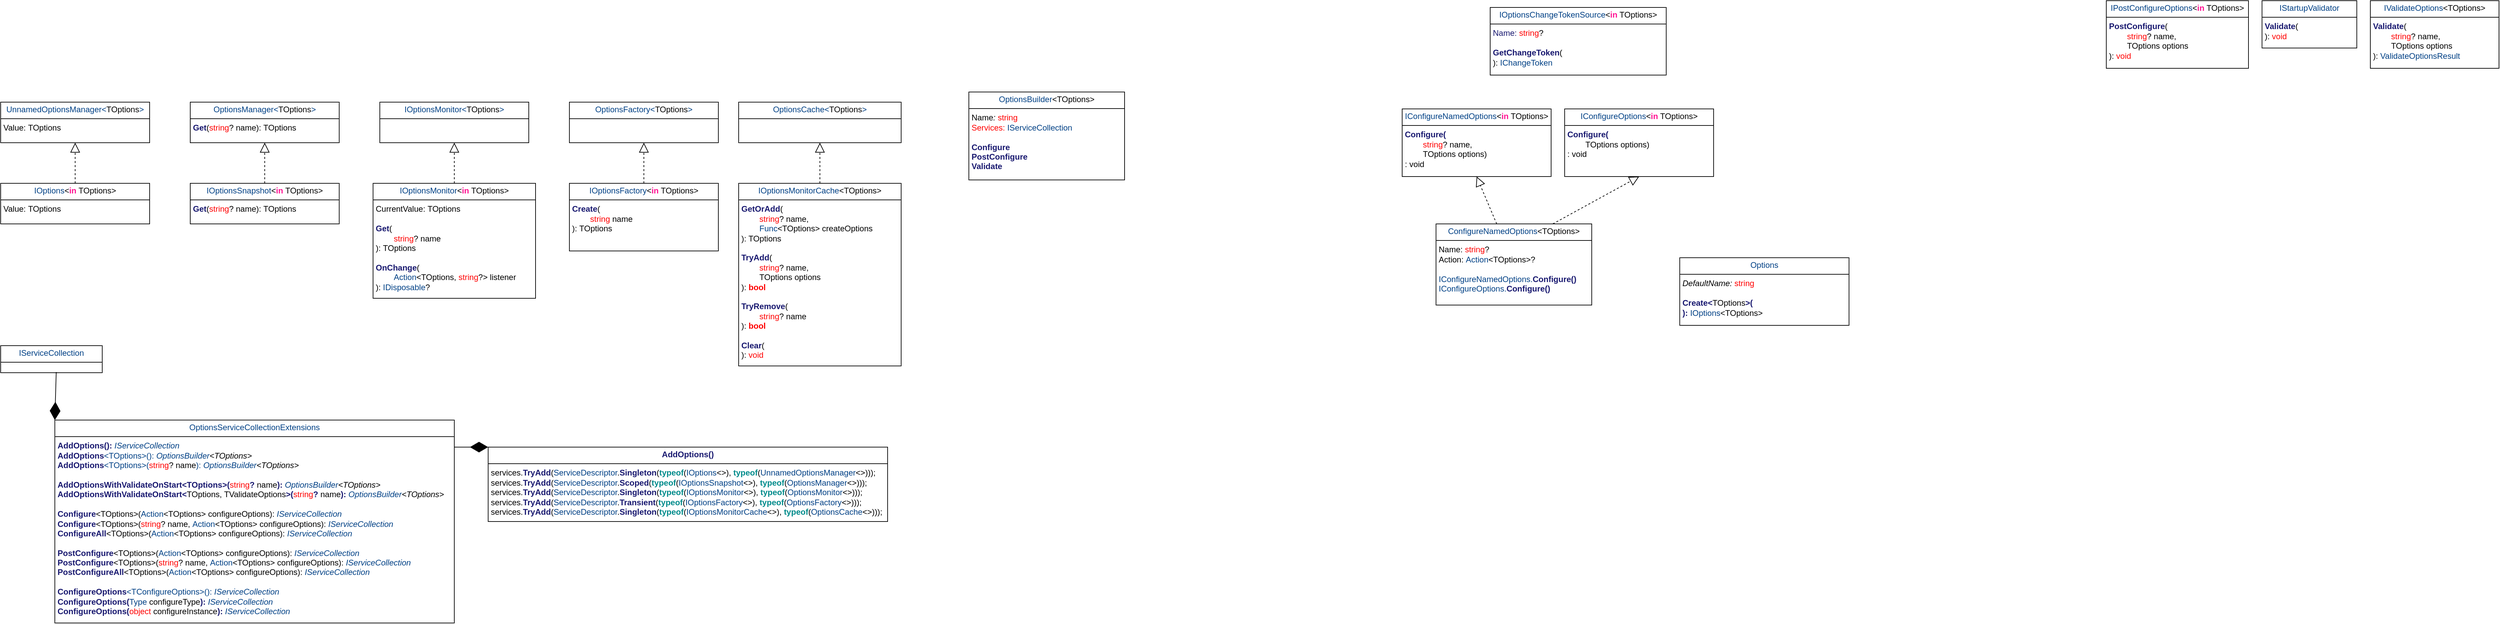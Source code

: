 <mxfile version="26.2.14">
  <diagram name="Page-1" id="c4acf3e9-155e-7222-9cf6-157b1a14988f">
    <mxGraphModel dx="1436" dy="933" grid="1" gridSize="10" guides="1" tooltips="1" connect="1" arrows="1" fold="1" page="1" pageScale="1" pageWidth="850" pageHeight="1100" background="none" math="0" shadow="0">
      <root>
        <mxCell id="0" />
        <mxCell id="1" parent="0" />
        <mxCell id="U1-uT79BPtRjiYRfhZJT-1" value="&lt;p style=&quot;margin:0px;margin-top:4px;text-align:center;&quot;&gt;&lt;span style=&quot;background-color: transparent; text-align: left; color: rgb(0, 64, 133);&quot;&gt;IConfigureNamedOptions&lt;/span&gt;&lt;span style=&quot;background-color: transparent; color: light-dark(rgb(0, 0, 0), rgb(255, 255, 255)); text-align: left;&quot;&gt;&amp;lt;&lt;/span&gt;&lt;span style=&quot;background-color: transparent; text-align: left; color: rgb(255, 20, 147); font-weight: bold;&quot;&gt;in&lt;/span&gt;&lt;span style=&quot;background-color: transparent; color: light-dark(rgb(0, 0, 0), rgb(255, 255, 255)); text-align: left;&quot;&gt; TOptions&amp;gt;&lt;/span&gt;&lt;/p&gt;&lt;hr size=&quot;1&quot; style=&quot;border-style:solid;&quot;&gt;&lt;p style=&quot;margin:0px;margin-left:4px;&quot;&gt;&lt;span style=&quot;color: rgb(25, 25, 112); font-weight: bold; background-color: transparent;&quot;&gt;Configure(&lt;/span&gt;&lt;/p&gt;&lt;p style=&quot;margin:0px;margin-left:4px;&quot;&gt;&lt;span style=&quot;color: rgb(25, 25, 112); font-weight: bold; background-color: transparent;&quot;&gt;&lt;span style=&quot;white-space: pre;&quot;&gt;&#x9;&lt;/span&gt;&lt;/span&gt;&lt;span style=&quot;background-color: transparent; color: rgb(255, 0, 0);&quot;&gt;string&lt;/span&gt;&lt;span style=&quot;background-color: transparent; color: light-dark(rgb(0, 0, 0), rgb(255, 255, 255));&quot;&gt;? name,&amp;nbsp;&lt;/span&gt;&lt;/p&gt;&lt;p style=&quot;margin:0px;margin-left:4px;&quot;&gt;&lt;span style=&quot;background-color: transparent; color: light-dark(rgb(0, 0, 0), rgb(255, 255, 255));&quot;&gt;&lt;span style=&quot;white-space: pre;&quot;&gt;&#x9;&lt;/span&gt;TOptions options)&lt;/span&gt;&lt;/p&gt;&lt;p style=&quot;margin:0px;margin-left:4px;&quot;&gt;&lt;span style=&quot;background-color: transparent; color: light-dark(rgb(0, 0, 0), rgb(255, 255, 255));&quot;&gt;: void&lt;/span&gt;&lt;/p&gt;" style="verticalAlign=top;align=left;overflow=fill;html=1;whiteSpace=wrap;" parent="1" vertex="1">
          <mxGeometry x="2110" y="210" width="220" height="100" as="geometry" />
        </mxCell>
        <mxCell id="h_6TPCCMnjTKN2K01A-q-1" value="&lt;p style=&quot;margin:0px;margin-top:4px;text-align:center;&quot;&gt;&lt;span style=&quot;background-color: transparent; text-align: left; color: rgb(0, 64, 133);&quot;&gt;IConfigureOptions&lt;/span&gt;&lt;span style=&quot;background-color: transparent; color: light-dark(rgb(0, 0, 0), rgb(255, 255, 255)); text-align: left;&quot;&gt;&amp;lt;&lt;/span&gt;&lt;span style=&quot;background-color: transparent; text-align: left; color: rgb(255, 20, 147); font-weight: bold;&quot;&gt;in&lt;/span&gt;&lt;span style=&quot;background-color: transparent; color: light-dark(rgb(0, 0, 0), rgb(255, 255, 255)); text-align: left;&quot;&gt; TOptions&amp;gt;&lt;/span&gt;&lt;/p&gt;&lt;hr size=&quot;1&quot; style=&quot;border-style:solid;&quot;&gt;&lt;p style=&quot;margin:0px;margin-left:4px;&quot;&gt;&lt;span style=&quot;color: rgb(25, 25, 112); font-weight: bold; background-color: transparent;&quot;&gt;Configure(&lt;/span&gt;&lt;/p&gt;&lt;p style=&quot;margin:0px;margin-left:4px;&quot;&gt;&lt;span style=&quot;background-color: transparent; color: light-dark(rgb(0, 0, 0), rgb(255, 255, 255));&quot;&gt;&lt;span style=&quot;white-space: pre;&quot;&gt;&#x9;&lt;/span&gt;TOptions options)&lt;/span&gt;&lt;/p&gt;&lt;p style=&quot;margin:0px;margin-left:4px;&quot;&gt;&lt;span style=&quot;background-color: transparent; color: light-dark(rgb(0, 0, 0), rgb(255, 255, 255));&quot;&gt;: void&lt;/span&gt;&lt;/p&gt;" style="verticalAlign=top;align=left;overflow=fill;html=1;whiteSpace=wrap;" parent="1" vertex="1">
          <mxGeometry x="2350" y="210" width="220" height="100" as="geometry" />
        </mxCell>
        <mxCell id="h_6TPCCMnjTKN2K01A-q-2" value="&lt;p style=&quot;margin:0px;margin-top:4px;text-align:center;&quot;&gt;&lt;span style=&quot;background-color: transparent; text-align: left; color: rgb(0, 64, 133);&quot;&gt;IOptions&lt;/span&gt;&lt;span style=&quot;background-color: transparent; color: light-dark(rgb(0, 0, 0), rgb(255, 255, 255)); text-align: left;&quot;&gt;&amp;lt;&lt;/span&gt;&lt;span style=&quot;background-color: transparent; text-align: left; color: rgb(255, 20, 147); font-weight: bold;&quot;&gt;in&lt;/span&gt;&lt;span style=&quot;background-color: transparent; color: light-dark(rgb(0, 0, 0), rgb(255, 255, 255)); text-align: left;&quot;&gt; TOptions&amp;gt;&lt;/span&gt;&lt;/p&gt;&lt;hr size=&quot;1&quot; style=&quot;border-style:solid;&quot;&gt;&lt;p style=&quot;margin:0px;margin-left:4px;&quot;&gt;Value:&amp;nbsp;TOptions&lt;/p&gt;" style="verticalAlign=top;align=left;overflow=fill;html=1;whiteSpace=wrap;" parent="1" vertex="1">
          <mxGeometry x="40" y="320" width="220" height="60" as="geometry" />
        </mxCell>
        <mxCell id="h_6TPCCMnjTKN2K01A-q-3" value="&lt;p style=&quot;margin:0px;margin-top:4px;text-align:center;&quot;&gt;&lt;span style=&quot;color: rgb(0, 64, 133);&quot;&gt;IOptionsChangeTokenSource&lt;/span&gt;&lt;span style=&quot;background-color: transparent; color: light-dark(rgb(0, 0, 0), rgb(255, 255, 255)); text-align: left;&quot;&gt;&amp;lt;&lt;/span&gt;&lt;span style=&quot;background-color: transparent; text-align: left; color: rgb(255, 20, 147); font-weight: bold;&quot;&gt;in&lt;/span&gt;&lt;span style=&quot;background-color: transparent; color: light-dark(rgb(0, 0, 0), rgb(255, 255, 255)); text-align: left;&quot;&gt; TOptions&amp;gt;&lt;/span&gt;&lt;/p&gt;&lt;hr size=&quot;1&quot; style=&quot;border-style:solid;&quot;&gt;&lt;p style=&quot;margin:0px;margin-left:4px;&quot;&gt;&lt;span style=&quot;color: rgb(25, 25, 112); font-weight: bold; background-color: transparent;&quot;&gt;&lt;span style=&quot;font-weight: normal;&quot;&gt;Name:&amp;nbsp;&lt;/span&gt;&lt;/span&gt;&lt;span style=&quot;background-color: transparent; color: rgb(255, 0, 0);&quot;&gt;string&lt;/span&gt;&lt;span style=&quot;background-color: transparent; color: light-dark(rgb(0, 0, 0), rgb(255, 255, 255));&quot;&gt;?&lt;/span&gt;&lt;/p&gt;&lt;p style=&quot;margin:0px;margin-left:4px;&quot;&gt;&lt;span style=&quot;color: rgb(25, 25, 112); font-weight: bold; background-color: transparent;&quot;&gt;&lt;br&gt;&lt;/span&gt;&lt;/p&gt;&lt;p style=&quot;margin:0px;margin-left:4px;&quot;&gt;&lt;span style=&quot;color: rgb(25, 25, 112); font-weight: bold;&quot;&gt;GetChangeToken&lt;/span&gt;(&lt;/p&gt;&lt;p style=&quot;margin:0px;margin-left:4px;&quot;&gt;):&amp;nbsp;&lt;span style=&quot;color: rgb(0, 64, 133); background-color: transparent;&quot;&gt;IChangeToken&lt;/span&gt;&lt;/p&gt;" style="verticalAlign=top;align=left;overflow=fill;html=1;whiteSpace=wrap;" parent="1" vertex="1">
          <mxGeometry x="2240" y="60" width="260" height="100" as="geometry" />
        </mxCell>
        <mxCell id="h_6TPCCMnjTKN2K01A-q-4" value="&lt;p style=&quot;margin:0px;margin-top:4px;text-align:center;&quot;&gt;&lt;span style=&quot;color: rgb(0, 64, 133); background-color: transparent; text-align: left;&quot;&gt;IOptionsFactory&lt;/span&gt;&lt;span style=&quot;background-color: transparent; color: light-dark(rgb(0, 0, 0), rgb(255, 255, 255)); text-align: left;&quot;&gt;&amp;lt;&lt;/span&gt;&lt;span style=&quot;background-color: transparent; text-align: left; color: rgb(255, 20, 147); font-weight: bold;&quot;&gt;in&lt;/span&gt;&lt;span style=&quot;background-color: transparent; color: light-dark(rgb(0, 0, 0), rgb(255, 255, 255)); text-align: left;&quot;&gt; TOptions&amp;gt;&lt;/span&gt;&lt;/p&gt;&lt;hr size=&quot;1&quot; style=&quot;border-style:solid;&quot;&gt;&lt;p style=&quot;margin:0px;margin-left:4px;&quot;&gt;&lt;span style=&quot;color: rgb(25, 25, 112); font-weight: bold;&quot;&gt;Create&lt;/span&gt;(&lt;/p&gt;&lt;p style=&quot;margin:0px;margin-left:4px;&quot;&gt;&lt;span style=&quot;color: rgb(255, 0, 0);&quot;&gt;&lt;span style=&quot;white-space: pre;&quot;&gt;&#x9;&lt;/span&gt;string&lt;/span&gt; name&lt;/p&gt;&lt;p style=&quot;margin:0px;margin-left:4px;&quot;&gt;):&amp;nbsp;TOptions&lt;/p&gt;" style="verticalAlign=top;align=left;overflow=fill;html=1;whiteSpace=wrap;" parent="1" vertex="1">
          <mxGeometry x="880" y="320" width="220" height="100" as="geometry" />
        </mxCell>
        <mxCell id="h_6TPCCMnjTKN2K01A-q-5" value="&lt;p style=&quot;margin:0px;margin-top:4px;text-align:center;&quot;&gt;&lt;span style=&quot;color: rgb(0, 64, 133);&quot;&gt;IOptionsMonitor&lt;/span&gt;&lt;span style=&quot;background-color: transparent; color: light-dark(rgb(0, 0, 0), rgb(255, 255, 255)); text-align: left;&quot;&gt;&amp;lt;&lt;/span&gt;&lt;span style=&quot;background-color: transparent; text-align: left; color: rgb(255, 20, 147); font-weight: bold;&quot;&gt;in&lt;/span&gt;&lt;span style=&quot;background-color: transparent; color: light-dark(rgb(0, 0, 0), rgb(255, 255, 255)); text-align: left;&quot;&gt; TOptions&amp;gt;&lt;/span&gt;&lt;/p&gt;&lt;hr size=&quot;1&quot; style=&quot;border-style:solid;&quot;&gt;&lt;p style=&quot;margin:0px;margin-left:4px;&quot;&gt;CurrentValue:&amp;nbsp;TOptions&lt;/p&gt;&lt;p style=&quot;margin:0px;margin-left:4px;&quot;&gt;&lt;br&gt;&lt;/p&gt;&lt;p style=&quot;margin:0px;margin-left:4px;&quot;&gt;&lt;span style=&quot;color: rgb(25, 25, 112); font-weight: bold;&quot;&gt;Get&lt;/span&gt;(&lt;/p&gt;&lt;p style=&quot;margin:0px;margin-left:4px;&quot;&gt;&lt;span style=&quot;color: rgb(255, 0, 0);&quot;&gt;&lt;span style=&quot;white-space: pre;&quot;&gt;&#x9;&lt;/span&gt;string&lt;/span&gt;? name&lt;/p&gt;&lt;p style=&quot;margin:0px;margin-left:4px;&quot;&gt;):&amp;nbsp;TOptions&lt;/p&gt;&lt;p style=&quot;margin:0px;margin-left:4px;&quot;&gt;&lt;br&gt;&lt;/p&gt;&lt;p style=&quot;margin:0px;margin-left:4px;&quot;&gt;&lt;span style=&quot;color: rgb(25, 25, 112); font-weight: bold;&quot;&gt;OnChange&lt;/span&gt;(&lt;/p&gt;&lt;p style=&quot;margin:0px;margin-left:4px;&quot;&gt;&lt;span style=&quot;color: rgb(0, 64, 133);&quot;&gt;&lt;span style=&quot;white-space: pre;&quot;&gt;&#x9;&lt;/span&gt;Action&lt;/span&gt;&amp;lt;TOptions, &lt;span style=&quot;color: rgb(255, 0, 0);&quot;&gt;string&lt;/span&gt;?&amp;gt; listener&lt;/p&gt;&lt;p style=&quot;margin:0px;margin-left:4px;&quot;&gt;):&amp;nbsp;&lt;span style=&quot;background-color: transparent; color: rgb(0, 64, 133);&quot;&gt;IDisposable&lt;/span&gt;&lt;span style=&quot;background-color: transparent; color: light-dark(rgb(0, 0, 0), rgb(255, 255, 255));&quot;&gt;?&lt;/span&gt;&lt;/p&gt;" style="verticalAlign=top;align=left;overflow=fill;html=1;whiteSpace=wrap;" parent="1" vertex="1">
          <mxGeometry x="590" y="320" width="240" height="170" as="geometry" />
        </mxCell>
        <mxCell id="h_6TPCCMnjTKN2K01A-q-6" value="&lt;p style=&quot;margin:0px;margin-top:4px;text-align:center;&quot;&gt;&lt;span style=&quot;color: rgb(0, 64, 133);&quot;&gt;IOptionsMonitorCache&lt;/span&gt;&lt;span style=&quot;background-color: transparent; color: light-dark(rgb(0, 0, 0), rgb(255, 255, 255)); text-align: left;&quot;&gt;&amp;lt;&lt;/span&gt;&lt;span style=&quot;background-color: transparent; color: light-dark(rgb(0, 0, 0), rgb(255, 255, 255)); text-align: left;&quot;&gt;TOptions&amp;gt;&lt;/span&gt;&lt;/p&gt;&lt;hr size=&quot;1&quot; style=&quot;border-style:solid;&quot;&gt;&lt;p style=&quot;margin:0px;margin-left:4px;&quot;&gt;&lt;span style=&quot;color: rgb(25, 25, 112); font-weight: bold;&quot;&gt;GetOrAdd&lt;/span&gt;(&lt;/p&gt;&lt;p style=&quot;margin:0px;margin-left:4px;&quot;&gt;&lt;span style=&quot;color: rgb(255, 0, 0);&quot;&gt;&lt;span style=&quot;white-space: pre;&quot;&gt;&#x9;&lt;/span&gt;string&lt;/span&gt;? name,&amp;nbsp;&lt;/p&gt;&lt;p style=&quot;margin:0px;margin-left:4px;&quot;&gt;&lt;span style=&quot;color: rgb(0, 64, 133);&quot;&gt;&lt;span style=&quot;white-space: pre;&quot;&gt;&#x9;&lt;/span&gt;Func&lt;/span&gt;&amp;lt;TOptions&amp;gt; createOptions&lt;/p&gt;&lt;p style=&quot;margin:0px;margin-left:4px;&quot;&gt;): TOptions&lt;/p&gt;&lt;p style=&quot;margin:0px;margin-left:4px;&quot;&gt;&lt;br&gt;&lt;/p&gt;&lt;p style=&quot;margin:0px;margin-left:4px;&quot;&gt;&lt;span style=&quot;color: rgb(25, 25, 112); font-weight: bold;&quot;&gt;TryAdd&lt;/span&gt;(&lt;/p&gt;&lt;p style=&quot;margin:0px;margin-left:4px;&quot;&gt;&lt;span style=&quot;color: rgb(255, 0, 0);&quot;&gt;&lt;span style=&quot;white-space: pre;&quot;&gt;&#x9;&lt;/span&gt;string&lt;/span&gt;? name,&amp;nbsp;&lt;/p&gt;&lt;p style=&quot;margin:0px;margin-left:4px;&quot;&gt;&lt;span style=&quot;white-space: pre;&quot;&gt;&#x9;&lt;/span&gt;TOptions options&lt;/p&gt;&lt;p style=&quot;margin:0px;margin-left:4px;&quot;&gt;):&amp;nbsp;&lt;span style=&quot;color: rgb(255, 0, 0); font-weight: bold; background-color: transparent;&quot;&gt;bool&lt;/span&gt;&lt;/p&gt;&lt;p style=&quot;margin:0px;margin-left:4px;&quot;&gt;&lt;span style=&quot;color: rgb(255, 0, 0); font-weight: bold; background-color: transparent;&quot;&gt;&lt;br&gt;&lt;/span&gt;&lt;/p&gt;&lt;p style=&quot;margin:0px;margin-left:4px;&quot;&gt;&lt;span style=&quot;color: rgb(25, 25, 112); font-weight: bold;&quot;&gt;TryRemove&lt;/span&gt;(&lt;/p&gt;&lt;p style=&quot;margin:0px;margin-left:4px;&quot;&gt;&lt;span style=&quot;color: rgb(255, 0, 0);&quot;&gt;&lt;span style=&quot;white-space: pre;&quot;&gt;&#x9;&lt;/span&gt;string&lt;/span&gt;? name&lt;/p&gt;&lt;p style=&quot;margin:0px;margin-left:4px;&quot;&gt;):&amp;nbsp;&lt;span style=&quot;color: rgb(255, 0, 0); font-weight: 700; background-color: transparent;&quot;&gt;bool&lt;/span&gt;&lt;/p&gt;&lt;p style=&quot;margin:0px;margin-left:4px;&quot;&gt;&lt;span style=&quot;color: rgb(255, 0, 0); font-weight: 700; background-color: transparent;&quot;&gt;&lt;br&gt;&lt;/span&gt;&lt;/p&gt;&lt;p style=&quot;margin:0px;margin-left:4px;&quot;&gt;&lt;span style=&quot;color: rgb(25, 25, 112); font-weight: bold;&quot;&gt;Clear&lt;/span&gt;(&lt;/p&gt;&lt;p style=&quot;margin:0px;margin-left:4px;&quot;&gt;):&amp;nbsp;&lt;span style=&quot;color: rgb(255, 0, 0); font-weight: 700; background-color: transparent;&quot;&gt;&lt;/span&gt;&lt;span style=&quot;color: rgb(255, 0, 0); background-color: transparent;&quot;&gt;void&lt;/span&gt;&lt;/p&gt;" style="verticalAlign=top;align=left;overflow=fill;html=1;whiteSpace=wrap;" parent="1" vertex="1">
          <mxGeometry x="1130" y="320" width="240" height="270" as="geometry" />
        </mxCell>
        <mxCell id="h_6TPCCMnjTKN2K01A-q-7" value="&lt;p style=&quot;margin:0px;margin-top:4px;text-align:center;&quot;&gt;&lt;span style=&quot;color: rgb(0, 64, 133); background-color: transparent; text-align: left;&quot;&gt;IOptionsSnapshot&lt;/span&gt;&lt;span style=&quot;background-color: transparent; color: light-dark(rgb(0, 0, 0), rgb(255, 255, 255)); text-align: left;&quot;&gt;&amp;lt;&lt;/span&gt;&lt;span style=&quot;background-color: transparent; text-align: left; color: rgb(255, 20, 147); font-weight: bold;&quot;&gt;in&lt;/span&gt;&lt;span style=&quot;background-color: transparent; color: light-dark(rgb(0, 0, 0), rgb(255, 255, 255)); text-align: left;&quot;&gt; TOptions&amp;gt;&lt;/span&gt;&lt;/p&gt;&lt;hr size=&quot;1&quot; style=&quot;border-style:solid;&quot;&gt;&lt;p style=&quot;margin:0px;margin-left:4px;&quot;&gt;&lt;span style=&quot;color: rgb(25, 25, 112); font-weight: bold;&quot;&gt;Get&lt;/span&gt;(&lt;span style=&quot;background-color: transparent; color: rgb(255, 0, 0);&quot;&gt;string&lt;/span&gt;&lt;span style=&quot;background-color: transparent; color: light-dark(rgb(0, 0, 0), rgb(255, 255, 255));&quot;&gt;? name&lt;/span&gt;&lt;span style=&quot;background-color: transparent; color: light-dark(rgb(0, 0, 0), rgb(255, 255, 255));&quot;&gt;):&amp;nbsp;TOptions&lt;/span&gt;&lt;/p&gt;" style="verticalAlign=top;align=left;overflow=fill;html=1;whiteSpace=wrap;" parent="1" vertex="1">
          <mxGeometry x="320" y="320" width="220" height="60" as="geometry" />
        </mxCell>
        <mxCell id="h_6TPCCMnjTKN2K01A-q-8" value="&lt;p style=&quot;margin:0px;margin-top:4px;text-align:center;&quot;&gt;&lt;span style=&quot;color: rgb(0, 64, 133); background-color: transparent; text-align: left;&quot;&gt;I&lt;/span&gt;&lt;span style=&quot;color: rgb(0, 64, 133);&quot;&gt;PostConfigureOptions&lt;/span&gt;&lt;span style=&quot;background-color: transparent; color: light-dark(rgb(0, 0, 0), rgb(255, 255, 255)); text-align: left;&quot;&gt;&amp;lt;&lt;/span&gt;&lt;span style=&quot;background-color: transparent; text-align: left; color: rgb(255, 20, 147); font-weight: bold;&quot;&gt;in&lt;/span&gt;&lt;span style=&quot;background-color: transparent; color: light-dark(rgb(0, 0, 0), rgb(255, 255, 255)); text-align: left;&quot;&gt; TOptions&amp;gt;&lt;/span&gt;&lt;/p&gt;&lt;hr size=&quot;1&quot; style=&quot;border-style:solid;&quot;&gt;&lt;p style=&quot;margin:0px;margin-left:4px;&quot;&gt;&lt;span style=&quot;color: rgb(25, 25, 112); font-weight: bold;&quot;&gt;PostConfigure&lt;/span&gt;(&lt;/p&gt;&lt;p style=&quot;margin:0px;margin-left:4px;&quot;&gt;&lt;span style=&quot;color: rgb(255, 0, 0);&quot;&gt;&lt;span style=&quot;white-space: pre;&quot;&gt;&#x9;&lt;/span&gt;string&lt;/span&gt;? name,&amp;nbsp;&lt;/p&gt;&lt;p style=&quot;margin:0px;margin-left:4px;&quot;&gt;&lt;span style=&quot;white-space: pre;&quot;&gt;&#x9;&lt;/span&gt;TOptions options&lt;/p&gt;&lt;p style=&quot;margin:0px;margin-left:4px;&quot;&gt;):&amp;nbsp;&lt;span style=&quot;color: rgb(255, 0, 0); background-color: transparent;&quot;&gt;void&lt;/span&gt;&lt;span style=&quot;background-color: transparent; color: light-dark(rgb(0, 0, 0), rgb(255, 255, 255));&quot;&gt;&amp;nbsp;&lt;/span&gt;&lt;/p&gt;" style="verticalAlign=top;align=left;overflow=fill;html=1;whiteSpace=wrap;" parent="1" vertex="1">
          <mxGeometry x="3150" y="50" width="210" height="100" as="geometry" />
        </mxCell>
        <mxCell id="h_6TPCCMnjTKN2K01A-q-9" value="&lt;p style=&quot;margin:0px;margin-top:4px;text-align:center;&quot;&gt;&lt;span style=&quot;color: rgb(0, 64, 133); background-color: transparent; text-align: left;&quot;&gt;IStartupValidator&lt;/span&gt;&lt;/p&gt;&lt;hr size=&quot;1&quot; style=&quot;border-style:solid;&quot;&gt;&lt;p style=&quot;margin:0px;margin-left:4px;&quot;&gt;&lt;span style=&quot;color: rgb(25, 25, 112); font-weight: bold;&quot;&gt;Validate&lt;/span&gt;(&lt;/p&gt;&lt;p style=&quot;margin:0px;margin-left:4px;&quot;&gt;):&amp;nbsp;&lt;span style=&quot;color: rgb(255, 0, 0); background-color: transparent;&quot;&gt;void&lt;/span&gt;&lt;/p&gt;" style="verticalAlign=top;align=left;overflow=fill;html=1;whiteSpace=wrap;" parent="1" vertex="1">
          <mxGeometry x="3380" y="50" width="140" height="70" as="geometry" />
        </mxCell>
        <mxCell id="h_6TPCCMnjTKN2K01A-q-10" value="&lt;p style=&quot;margin:0px;margin-top:4px;text-align:center;&quot;&gt;&lt;span style=&quot;background-color: transparent; text-align: left; color: rgb(0, 64, 133);&quot;&gt;IValidateOptions&lt;/span&gt;&lt;span style=&quot;background-color: transparent; color: light-dark(rgb(0, 0, 0), rgb(255, 255, 255)); text-align: left;&quot;&gt;&amp;lt;TOptions&amp;gt;&lt;/span&gt;&lt;/p&gt;&lt;hr size=&quot;1&quot; style=&quot;border-style:solid;&quot;&gt;&lt;p style=&quot;margin:0px;margin-left:4px;&quot;&gt;&lt;span style=&quot;color: rgb(25, 25, 112); font-weight: bold;&quot;&gt;Validate&lt;/span&gt;(&lt;/p&gt;&lt;p style=&quot;margin:0px;margin-left:4px;&quot;&gt;&lt;span style=&quot;color: rgb(255, 0, 0);&quot;&gt;&lt;span style=&quot;white-space: pre;&quot;&gt;&#x9;&lt;/span&gt;string&lt;/span&gt;? name,&amp;nbsp;&lt;/p&gt;&lt;p style=&quot;margin:0px;margin-left:4px;&quot;&gt;&lt;span style=&quot;white-space: pre;&quot;&gt;&#x9;&lt;/span&gt;TOptions options&lt;/p&gt;&lt;p style=&quot;margin:0px;margin-left:4px;&quot;&gt;):&amp;nbsp;&lt;span style=&quot;color: rgb(0, 64, 133); background-color: transparent;&quot;&gt;ValidateOptionsResult&lt;/span&gt;&lt;/p&gt;" style="verticalAlign=top;align=left;overflow=fill;html=1;whiteSpace=wrap;" parent="1" vertex="1">
          <mxGeometry x="3540" y="50" width="190" height="100" as="geometry" />
        </mxCell>
        <mxCell id="h_6TPCCMnjTKN2K01A-q-11" value="&lt;p style=&quot;margin:0px;margin-top:4px;text-align:center;&quot;&gt;&lt;span style=&quot;color: rgb(0, 64, 133); background-color: transparent; text-align: left;&quot;&gt;Options&lt;/span&gt;&lt;/p&gt;&lt;hr size=&quot;1&quot; style=&quot;border-style:solid;&quot;&gt;&lt;p style=&quot;margin:0px;margin-left:4px;&quot;&gt;&lt;span style=&quot;font-style: italic;&quot;&gt;DefaultName:&amp;nbsp;&lt;/span&gt;&lt;span style=&quot;color: rgb(255, 0, 0); background-color: transparent;&quot;&gt;string&lt;/span&gt;&lt;/p&gt;&lt;p style=&quot;margin:0px;margin-left:4px;&quot;&gt;&lt;span style=&quot;color: rgb(255, 0, 0); background-color: transparent;&quot;&gt;&lt;br&gt;&lt;/span&gt;&lt;/p&gt;&lt;p style=&quot;margin:0px;margin-left:4px;&quot;&gt;&lt;span style=&quot;color: rgb(25, 25, 112); font-weight: bold;&quot;&gt;Create&amp;lt;&lt;/span&gt;&lt;span style=&quot;background-color: transparent; color: light-dark(rgb(0, 0, 0), rgb(255, 255, 255));&quot;&gt;TOptions&lt;/span&gt;&lt;span style=&quot;color: rgb(25, 25, 112); font-weight: bold; background-color: transparent;&quot;&gt;&amp;gt;(&lt;/span&gt;&lt;/p&gt;&lt;p style=&quot;margin:0px;margin-left:4px;&quot;&gt;&lt;span style=&quot;color: rgb(25, 25, 112); font-weight: bold; background-color: transparent;&quot;&gt;)&lt;/span&gt;&lt;span style=&quot;background-color: transparent; color: rgb(25, 25, 112); font-weight: bold;&quot;&gt;:&amp;nbsp;&lt;/span&gt;&lt;span style=&quot;background-color: transparent; color: rgb(0, 64, 133);&quot;&gt;IOptions&lt;/span&gt;&lt;span style=&quot;background-color: transparent; color: light-dark(rgb(0, 0, 0), rgb(255, 255, 255));&quot;&gt;&amp;lt;TOptions&amp;gt;&lt;/span&gt;&lt;/p&gt;&lt;p style=&quot;margin:0px;margin-left:4px;&quot;&gt;&lt;span style=&quot;background-color: transparent; color: light-dark(rgb(0, 0, 0), rgb(255, 255, 255));&quot;&gt;&lt;br&gt;&lt;/span&gt;&lt;/p&gt;&lt;p style=&quot;margin:0px;margin-left:4px;&quot;&gt;&lt;span style=&quot;background-color: transparent; color: light-dark(rgb(0, 0, 0), rgb(255, 255, 255));&quot;&gt;&lt;br&gt;&lt;/span&gt;&lt;/p&gt;" style="verticalAlign=top;align=left;overflow=fill;html=1;whiteSpace=wrap;" parent="1" vertex="1">
          <mxGeometry x="2520" y="430" width="250" height="100" as="geometry" />
        </mxCell>
        <mxCell id="h_6TPCCMnjTKN2K01A-q-12" value="&lt;p style=&quot;margin:0px;margin-top:4px;text-align:center;&quot;&gt;&lt;span style=&quot;color: rgb(0, 64, 133);&quot;&gt;OptionsBuilder&lt;/span&gt;&amp;lt;TOptions&amp;gt;&lt;/p&gt;&lt;hr size=&quot;1&quot; style=&quot;border-style:solid;&quot;&gt;&lt;p style=&quot;margin:0px;margin-left:4px;&quot;&gt;&lt;span style=&quot;background-color: transparent; color: light-dark(rgb(0, 0, 0), rgb(255, 255, 255));&quot;&gt;Name&lt;/span&gt;&lt;span style=&quot;font-style: italic;&quot;&gt;:&amp;nbsp;&lt;/span&gt;&lt;span style=&quot;color: rgb(255, 0, 0); background-color: transparent;&quot;&gt;string&lt;/span&gt;&lt;/p&gt;&lt;p style=&quot;margin:0px;margin-left:4px;&quot;&gt;&lt;span style=&quot;color: rgb(255, 0, 0); background-color: transparent;&quot;&gt;Services:&amp;nbsp;&lt;/span&gt;&lt;span style=&quot;color: rgb(0, 64, 133); background-color: transparent;&quot;&gt;IServiceCollection&lt;/span&gt;&lt;/p&gt;&lt;p style=&quot;margin:0px;margin-left:4px;&quot;&gt;&lt;span style=&quot;color: rgb(255, 0, 0); background-color: transparent;&quot;&gt;&lt;br&gt;&lt;/span&gt;&lt;/p&gt;&lt;p style=&quot;margin:0px;margin-left:4px;&quot;&gt;&lt;span style=&quot;color: rgb(25, 25, 112); font-weight: bold;&quot;&gt;Configure&lt;/span&gt;&lt;/p&gt;&lt;p style=&quot;margin:0px;margin-left:4px;&quot;&gt;&lt;span style=&quot;color: rgb(25, 25, 112); font-weight: bold;&quot;&gt;PostConfigure&lt;/span&gt;&lt;span style=&quot;color: rgb(25, 25, 112); font-weight: bold;&quot;&gt;&lt;/span&gt;&lt;/p&gt;&lt;p style=&quot;margin:0px;margin-left:4px;&quot;&gt;&lt;span style=&quot;color: rgb(25, 25, 112); font-weight: bold;&quot;&gt;Validate&lt;/span&gt;&lt;span style=&quot;background-color: transparent; color: light-dark(rgb(0, 0, 0), rgb(255, 255, 255));&quot;&gt;&lt;/span&gt;&lt;/p&gt;&lt;p style=&quot;margin:0px;margin-left:4px;&quot;&gt;&lt;span style=&quot;background-color: transparent; color: light-dark(rgb(0, 0, 0), rgb(255, 255, 255));&quot;&gt;&lt;br&gt;&lt;/span&gt;&lt;/p&gt;" style="verticalAlign=top;align=left;overflow=fill;html=1;whiteSpace=wrap;" parent="1" vertex="1">
          <mxGeometry x="1470" y="185" width="230" height="130" as="geometry" />
        </mxCell>
        <mxCell id="h_6TPCCMnjTKN2K01A-q-13" value="&lt;p style=&quot;margin:0px;margin-top:4px;text-align:center;&quot;&gt;&lt;span style=&quot;background-color: transparent; text-align: left; color: rgb(0, 64, 133);&quot;&gt;ConfigureNamedOptions&lt;/span&gt;&lt;span style=&quot;background-color: transparent; color: light-dark(rgb(0, 0, 0), rgb(255, 255, 255)); text-align: left;&quot;&gt;&amp;lt;TOptions&amp;gt;&lt;/span&gt;&lt;/p&gt;&lt;hr size=&quot;1&quot; style=&quot;border-style:solid;&quot;&gt;&lt;p style=&quot;margin:0px;margin-left:4px;&quot;&gt;Name:&amp;nbsp;&lt;span style=&quot;background-color: transparent; color: rgb(255, 0, 0);&quot;&gt;string&lt;/span&gt;&lt;span style=&quot;background-color: transparent; color: light-dark(rgb(0, 0, 0), rgb(255, 255, 255));&quot;&gt;?&lt;/span&gt;&lt;/p&gt;&lt;p style=&quot;margin:0px;margin-left:4px;&quot;&gt;Action:&amp;nbsp;&lt;span style=&quot;background-color: transparent; color: light-dark(rgb(0, 0, 0), rgb(255, 255, 255));&quot;&gt;&lt;/span&gt;&lt;span style=&quot;background-color: transparent; color: rgb(0, 64, 133);&quot;&gt;Action&lt;/span&gt;&lt;span style=&quot;background-color: transparent; color: light-dark(rgb(0, 0, 0), rgb(255, 255, 255));&quot;&gt;&amp;lt;TOptions&amp;gt;?&lt;/span&gt;&lt;/p&gt;&lt;p style=&quot;margin:0px;margin-left:4px;&quot;&gt;&lt;span style=&quot;background-color: transparent; color: light-dark(rgb(0, 0, 0), rgb(255, 255, 255));&quot;&gt;&lt;br&gt;&lt;/span&gt;&lt;/p&gt;&lt;p style=&quot;margin:0px;margin-left:4px;&quot;&gt;&lt;span style=&quot;color: rgb(0, 64, 133);&quot;&gt;IConfigureNamedOptions.&lt;/span&gt;&lt;span style=&quot;color: rgb(25, 25, 112); font-weight: 700; background-color: transparent;&quot;&gt;Configure()&lt;/span&gt;&lt;/p&gt;&lt;p style=&quot;margin:0px;margin-left:4px;&quot;&gt;&lt;span style=&quot;color: rgb(25, 25, 112); font-weight: 700; background-color: transparent;&quot;&gt;&lt;span style=&quot;color: rgb(0, 64, 133); font-weight: 400;&quot;&gt;IConfigureOptions.&lt;/span&gt;&lt;/span&gt;&lt;span style=&quot;color: rgb(25, 25, 112); font-weight: 700; background-color: transparent;&quot;&gt;Configure()&lt;/span&gt;&lt;/p&gt;&lt;p style=&quot;margin:0px;margin-left:4px;&quot;&gt;&lt;span style=&quot;background-color: transparent; color: light-dark(rgb(0, 0, 0), rgb(255, 255, 255));&quot;&gt;&lt;br&gt;&lt;/span&gt;&lt;/p&gt;&lt;p style=&quot;margin:0px;margin-left:4px;&quot;&gt;&lt;span style=&quot;background-color: transparent; color: light-dark(rgb(0, 0, 0), rgb(255, 255, 255));&quot;&gt;&lt;br&gt;&lt;/span&gt;&lt;/p&gt;" style="verticalAlign=top;align=left;overflow=fill;html=1;whiteSpace=wrap;" parent="1" vertex="1">
          <mxGeometry x="2160" y="380" width="230" height="120" as="geometry" />
        </mxCell>
        <mxCell id="h_6TPCCMnjTKN2K01A-q-14" value="" style="endArrow=block;dashed=1;endFill=0;endSize=12;html=1;rounded=0;entryX=0.5;entryY=1;entryDx=0;entryDy=0;" parent="1" source="h_6TPCCMnjTKN2K01A-q-13" target="U1-uT79BPtRjiYRfhZJT-1" edge="1">
          <mxGeometry width="160" relative="1" as="geometry">
            <mxPoint x="2300" y="450" as="sourcePoint" />
            <mxPoint x="2460" y="450" as="targetPoint" />
          </mxGeometry>
        </mxCell>
        <mxCell id="h_6TPCCMnjTKN2K01A-q-15" value="" style="endArrow=block;dashed=1;endFill=0;endSize=12;html=1;rounded=0;entryX=0.5;entryY=1;entryDx=0;entryDy=0;exitX=0.75;exitY=0;exitDx=0;exitDy=0;" parent="1" source="h_6TPCCMnjTKN2K01A-q-13" target="h_6TPCCMnjTKN2K01A-q-1" edge="1">
          <mxGeometry width="160" relative="1" as="geometry">
            <mxPoint x="2490" y="570" as="sourcePoint" />
            <mxPoint x="2469" y="340" as="targetPoint" />
          </mxGeometry>
        </mxCell>
        <mxCell id="c7WiFoTxp8OJaLhZJY_V-1" value="&lt;p style=&quot;margin:0px;margin-top:4px;text-align:center;&quot;&gt;&lt;span style=&quot;color: rgb(0, 64, 133); background-color: transparent; text-align: left;&quot;&gt;IServiceCollection&lt;/span&gt;&lt;/p&gt;&lt;hr size=&quot;1&quot; style=&quot;border-style:solid;&quot;&gt;&lt;p style=&quot;margin:0px;margin-left:4px;&quot;&gt;&lt;br&gt;&lt;/p&gt;" style="verticalAlign=top;align=left;overflow=fill;html=1;whiteSpace=wrap;" vertex="1" parent="1">
          <mxGeometry x="40" y="560" width="150" height="40" as="geometry" />
        </mxCell>
        <mxCell id="c7WiFoTxp8OJaLhZJY_V-2" value="&lt;p style=&quot;margin:0px;margin-top:4px;text-align:center;&quot;&gt;&lt;span style=&quot;color: rgb(0, 64, 133);&quot;&gt;OptionsServiceCollectionExtensions&lt;/span&gt;&lt;/p&gt;&lt;hr size=&quot;1&quot; style=&quot;border-style:solid;&quot;&gt;&lt;p style=&quot;margin:0px;margin-left:4px;&quot;&gt;&lt;span style=&quot;color: rgb(25, 25, 112); font-weight: bold;&quot;&gt;AddOptions():&amp;nbsp;&lt;/span&gt;&lt;span style=&quot;color: rgb(0, 64, 133); background-color: transparent;&quot;&gt;&lt;i&gt;IServiceCollection&lt;/i&gt;&lt;/span&gt;&lt;/p&gt;&lt;p style=&quot;margin:0px;margin-left:4px;&quot;&gt;&lt;span style=&quot;color: rgb(0, 64, 133); background-color: transparent;&quot;&gt;&lt;span style=&quot;color: rgb(25, 25, 112); font-weight: bold;&quot;&gt;AddOptions&lt;/span&gt;&amp;lt;TOptions&amp;gt;():&amp;nbsp;&lt;/span&gt;&lt;i&gt;&lt;span style=&quot;background-color: transparent; color: rgb(0, 64, 133);&quot;&gt;OptionsBuilder&lt;/span&gt;&lt;span style=&quot;background-color: transparent; color: light-dark(rgb(0, 0, 0), rgb(255, 255, 255));&quot;&gt;&amp;lt;TOptions&amp;gt;&lt;/span&gt;&lt;/i&gt;&lt;/p&gt;&lt;p style=&quot;margin:0px;margin-left:4px;&quot;&gt;&lt;span style=&quot;background-color: transparent; color: rgb(0, 64, 133);&quot;&gt;&lt;span style=&quot;color: rgb(25, 25, 112); font-weight: bold;&quot;&gt;AddOptions&lt;/span&gt;&amp;lt;TOptions&amp;gt;(&lt;/span&gt;&lt;span style=&quot;background-color: transparent; color: rgb(255, 0, 0);&quot;&gt;string&lt;/span&gt;&lt;span style=&quot;background-color: transparent; color: light-dark(rgb(0, 0, 0), rgb(255, 255, 255));&quot;&gt;? &lt;/span&gt;&lt;span style=&quot;background-color: transparent; color: light-dark(rgb(0, 0, 0), rgb(255, 255, 255));&quot;&gt;name&lt;/span&gt;&lt;span style=&quot;background-color: transparent; color: rgb(0, 64, 133);&quot;&gt;):&amp;nbsp;&lt;/span&gt;&lt;i style=&quot;background-color: transparent; color: light-dark(rgb(0, 0, 0), rgb(255, 255, 255));&quot;&gt;&lt;span style=&quot;background-color: transparent; color: rgb(0, 64, 133);&quot;&gt;OptionsBuilder&lt;/span&gt;&lt;span style=&quot;background-color: transparent; color: light-dark(rgb(0, 0, 0), rgb(255, 255, 255));&quot;&gt;&amp;lt;TOptions&amp;gt;&lt;/span&gt;&lt;/i&gt;&lt;/p&gt;&lt;p style=&quot;margin:0px;margin-left:4px;&quot;&gt;&lt;span style=&quot;color: rgb(0, 64, 133); background-color: transparent;&quot;&gt;&lt;br&gt;&lt;/span&gt;&lt;/p&gt;&lt;p style=&quot;margin:0px;margin-left:4px;&quot;&gt;&lt;span style=&quot;color: rgb(25, 25, 112); font-weight: bold;&quot;&gt;AddOptionsWithValidateOnStart&amp;lt;TOptions&amp;gt;(&lt;/span&gt;&lt;span style=&quot;background-color: transparent; color: rgb(25, 25, 112); font-weight: bold;&quot;&gt;&lt;span style=&quot;color: rgb(255, 0, 0); font-weight: normal;&quot;&gt;string&lt;/span&gt;?&amp;nbsp;&lt;/span&gt;&lt;span style=&quot;background-color: transparent; color: light-dark(rgb(0, 0, 0), rgb(255, 255, 255));&quot;&gt;name&lt;/span&gt;&lt;span style=&quot;background-color: transparent; color: light-dark(rgb(25, 25, 112), rgb(205, 205, 255)); font-weight: bold;&quot;&gt;):&amp;nbsp;&lt;/span&gt;&lt;i&gt;&lt;span style=&quot;background-color: transparent; color: rgb(0, 64, 133);&quot;&gt;OptionsBuilder&lt;/span&gt;&lt;span style=&quot;background-color: transparent; color: light-dark(rgb(0, 0, 0), rgb(255, 255, 255));&quot;&gt;&amp;lt;TOptions&amp;gt;&lt;/span&gt;&lt;/i&gt;&lt;/p&gt;&lt;p style=&quot;margin:0px;margin-left:4px;&quot;&gt;&lt;span style=&quot;color: rgb(25, 25, 112); font-weight: bold;&quot;&gt;AddOptionsWithValidateOnStart&amp;lt;&lt;/span&gt;&lt;span style=&quot;background-color: transparent; color: light-dark(rgb(0, 0, 0), rgb(255, 255, 255));&quot;&gt;TOptions,&amp;nbsp;&lt;/span&gt;&lt;span style=&quot;background-color: transparent; color: light-dark(rgb(0, 0, 0), rgb(255, 255, 255));&quot;&gt;TValidateOptions&lt;/span&gt;&lt;span style=&quot;background-color: transparent; color: rgb(25, 25, 112); font-weight: bold;&quot;&gt;&amp;gt;&lt;/span&gt;&lt;span style=&quot;background-color: transparent; color: rgb(25, 25, 112); font-weight: bold;&quot;&gt;(&lt;/span&gt;&lt;span style=&quot;background-color: transparent; color: rgb(25, 25, 112); font-weight: bold;&quot;&gt;&lt;span style=&quot;color: rgb(255, 0, 0); font-weight: normal;&quot;&gt;string&lt;/span&gt;?&amp;nbsp;&lt;/span&gt;&lt;span style=&quot;background-color: transparent; color: light-dark(rgb(0, 0, 0), rgb(255, 255, 255));&quot;&gt;name&lt;/span&gt;&lt;span style=&quot;background-color: transparent; color: light-dark(rgb(25, 25, 112), rgb(205, 205, 255)); font-weight: bold;&quot;&gt;):&amp;nbsp;&lt;/span&gt;&lt;i&gt;&lt;span style=&quot;background-color: transparent; color: rgb(0, 64, 133);&quot;&gt;OptionsBuilder&lt;/span&gt;&lt;span style=&quot;background-color: transparent; color: light-dark(rgb(0, 0, 0), rgb(255, 255, 255));&quot;&gt;&amp;lt;TOptions&amp;gt;&lt;/span&gt;&lt;/i&gt;&lt;/p&gt;&lt;p style=&quot;margin:0px;margin-left:4px;&quot;&gt;&lt;span style=&quot;background-color: transparent; color: light-dark(rgb(0, 0, 0), rgb(255, 255, 255));&quot;&gt;&lt;br&gt;&lt;/span&gt;&lt;/p&gt;&lt;p style=&quot;margin:0px;margin-left:4px;&quot;&gt;&lt;span style=&quot;color: rgb(25, 25, 112); font-weight: bold;&quot;&gt;Configure&lt;/span&gt;&amp;lt;TOptions&amp;gt;&lt;span style=&quot;background-color: transparent; color: light-dark(rgb(0, 0, 0), rgb(255, 255, 255));&quot;&gt;&lt;/span&gt;&lt;span style=&quot;background-color: transparent; color: light-dark(rgb(0, 0, 0), rgb(255, 255, 255));&quot;&gt;(&lt;/span&gt;&lt;span style=&quot;background-color: transparent; color: rgb(0, 64, 133);&quot;&gt;Action&lt;/span&gt;&lt;span style=&quot;background-color: transparent; color: light-dark(rgb(0, 0, 0), rgb(255, 255, 255));&quot;&gt;&amp;lt;TOptions&amp;gt; &lt;/span&gt;&lt;span style=&quot;background-color: transparent; color: light-dark(rgb(0, 0, 0), rgb(255, 255, 255));&quot;&gt;configureOptions&lt;/span&gt;&lt;span style=&quot;background-color: transparent; color: light-dark(rgb(0, 0, 0), rgb(255, 255, 255));&quot;&gt;):&lt;i&gt;&amp;nbsp;&lt;/i&gt;&lt;/span&gt;&lt;span style=&quot;color: rgb(0, 64, 133); background-color: transparent;&quot;&gt;&lt;i&gt;IServiceCollection&lt;/i&gt;&lt;/span&gt;&lt;/p&gt;&lt;p style=&quot;margin:0px;margin-left:4px;&quot;&gt;&lt;span style=&quot;color: rgb(25, 25, 112); font-weight: bold;&quot;&gt;Configure&lt;/span&gt;&amp;lt;TOptions&amp;gt;&lt;span style=&quot;color: light-dark(rgb(0, 0, 0), rgb(255, 255, 255)); background-color: transparent;&quot;&gt;&lt;/span&gt;&lt;span style=&quot;color: light-dark(rgb(0, 0, 0), rgb(255, 255, 255)); background-color: transparent;&quot;&gt;(&lt;/span&gt;&lt;span style=&quot;background-color: transparent; color: rgb(255, 0, 0);&quot;&gt;string&lt;/span&gt;&lt;span style=&quot;background-color: transparent; color: light-dark(rgb(0, 0, 0), rgb(255, 255, 255));&quot;&gt;? &lt;/span&gt;&lt;span style=&quot;background-color: transparent; color: light-dark(rgb(0, 0, 0), rgb(255, 255, 255));&quot;&gt;name,&amp;nbsp;&lt;/span&gt;&lt;span style=&quot;background-color: transparent; color: rgb(0, 64, 133);&quot;&gt;Action&lt;/span&gt;&lt;span style=&quot;background-color: transparent; color: light-dark(rgb(0, 0, 0), rgb(255, 255, 255));&quot;&gt;&amp;lt;TOptions&amp;gt;&amp;nbsp;&lt;/span&gt;&lt;span style=&quot;background-color: transparent; color: light-dark(rgb(0, 0, 0), rgb(255, 255, 255));&quot;&gt;configureOptions&lt;/span&gt;&lt;span style=&quot;background-color: transparent; color: light-dark(rgb(0, 0, 0), rgb(255, 255, 255));&quot;&gt;):&lt;i&gt;&amp;nbsp;&lt;/i&gt;&lt;/span&gt;&lt;span style=&quot;background-color: transparent; color: rgb(0, 64, 133);&quot;&gt;&lt;i&gt;IServiceCollection&lt;/i&gt;&lt;/span&gt;&lt;/p&gt;&lt;p style=&quot;margin:0px;margin-left:4px;&quot;&gt;&lt;span style=&quot;color: rgb(25, 25, 112); font-weight: bold;&quot;&gt;ConfigureAll&lt;/span&gt;&amp;lt;TOptions&amp;gt;&lt;span style=&quot;color: light-dark(rgb(0, 0, 0), rgb(255, 255, 255)); background-color: transparent;&quot;&gt;&lt;/span&gt;&lt;span style=&quot;color: light-dark(rgb(0, 0, 0), rgb(255, 255, 255)); background-color: transparent;&quot;&gt;(&lt;/span&gt;&lt;span style=&quot;background-color: transparent; color: rgb(0, 64, 133);&quot;&gt;Action&lt;/span&gt;&lt;span style=&quot;color: light-dark(rgb(0, 0, 0), rgb(255, 255, 255)); background-color: transparent;&quot;&gt;&amp;lt;TOptions&amp;gt;&amp;nbsp;&lt;/span&gt;&lt;span style=&quot;color: light-dark(rgb(0, 0, 0), rgb(255, 255, 255)); background-color: transparent;&quot;&gt;configureOptions&lt;/span&gt;&lt;span style=&quot;color: light-dark(rgb(0, 0, 0), rgb(255, 255, 255)); background-color: transparent;&quot;&gt;):&lt;i&gt;&amp;nbsp;&lt;/i&gt;&lt;/span&gt;&lt;span style=&quot;background-color: transparent; color: rgb(0, 64, 133);&quot;&gt;&lt;i&gt;IServiceCollection&lt;/i&gt;&lt;/span&gt;&lt;span style=&quot;background-color: transparent; color: rgb(0, 64, 133);&quot;&gt;&lt;i&gt;&lt;/i&gt;&lt;/span&gt;&lt;/p&gt;&lt;p style=&quot;margin:0px;margin-left:4px;&quot;&gt;&lt;span style=&quot;background-color: transparent; color: rgb(0, 64, 133);&quot;&gt;&lt;i&gt;&lt;br&gt;&lt;/i&gt;&lt;/span&gt;&lt;/p&gt;&lt;p style=&quot;margin:0px;margin-left:4px;&quot;&gt;&lt;span style=&quot;color: rgb(25, 25, 112); font-weight: bold; background-color: transparent;&quot;&gt;PostConfigure&lt;/span&gt;&amp;lt;TOptions&amp;gt;&lt;span style=&quot;color: light-dark(rgb(0, 0, 0), rgb(255, 255, 255)); background-color: transparent;&quot;&gt;&lt;/span&gt;&lt;span style=&quot;color: light-dark(rgb(0, 0, 0), rgb(255, 255, 255)); background-color: transparent;&quot;&gt;(&lt;/span&gt;&lt;span style=&quot;background-color: transparent; color: rgb(0, 64, 133);&quot;&gt;Action&lt;/span&gt;&lt;span style=&quot;color: light-dark(rgb(0, 0, 0), rgb(255, 255, 255)); background-color: transparent;&quot;&gt;&amp;lt;TOptions&amp;gt;&amp;nbsp;&lt;/span&gt;&lt;span style=&quot;color: light-dark(rgb(0, 0, 0), rgb(255, 255, 255)); background-color: transparent;&quot;&gt;configureOptions&lt;/span&gt;&lt;span style=&quot;color: light-dark(rgb(0, 0, 0), rgb(255, 255, 255)); background-color: transparent;&quot;&gt;):&lt;i&gt;&amp;nbsp;&lt;/i&gt;&lt;/span&gt;&lt;span style=&quot;background-color: transparent; color: rgb(0, 64, 133);&quot;&gt;&lt;i&gt;IServiceCollection&lt;/i&gt;&lt;/span&gt;&lt;span style=&quot;background-color: transparent; color: rgb(0, 64, 133);&quot;&gt;&lt;i&gt;&lt;/i&gt;&lt;/span&gt;&lt;/p&gt;&lt;p style=&quot;margin:0px;margin-left:4px;&quot;&gt;&lt;span style=&quot;background-color: transparent; color: rgb(25, 25, 112); font-weight: bold;&quot;&gt;PostConfigure&lt;/span&gt;&amp;lt;TOptions&amp;gt;&lt;span style=&quot;color: light-dark(rgb(0, 0, 0), rgb(255, 255, 255)); background-color: transparent;&quot;&gt;&lt;/span&gt;&lt;span style=&quot;color: light-dark(rgb(0, 0, 0), rgb(255, 255, 255)); background-color: transparent;&quot;&gt;(&lt;/span&gt;&lt;span style=&quot;background-color: transparent; color: rgb(255, 0, 0);&quot;&gt;string&lt;/span&gt;&lt;span style=&quot;background-color: transparent; color: light-dark(rgb(0, 0, 0), rgb(255, 255, 255));&quot;&gt;?&amp;nbsp;&lt;/span&gt;&lt;span style=&quot;background-color: transparent; color: light-dark(rgb(0, 0, 0), rgb(255, 255, 255));&quot;&gt;name,&amp;nbsp;&lt;/span&gt;&lt;span style=&quot;background-color: transparent; color: rgb(0, 64, 133);&quot;&gt;Action&lt;/span&gt;&lt;span style=&quot;background-color: transparent; color: light-dark(rgb(0, 0, 0), rgb(255, 255, 255));&quot;&gt;&amp;lt;TOptions&amp;gt;&amp;nbsp;&lt;/span&gt;&lt;span style=&quot;background-color: transparent; color: light-dark(rgb(0, 0, 0), rgb(255, 255, 255));&quot;&gt;configureOptions&lt;/span&gt;&lt;span style=&quot;background-color: transparent; color: light-dark(rgb(0, 0, 0), rgb(255, 255, 255));&quot;&gt;):&lt;i&gt;&amp;nbsp;&lt;/i&gt;&lt;/span&gt;&lt;span style=&quot;background-color: transparent; color: rgb(0, 64, 133);&quot;&gt;&lt;i&gt;IServiceCollection&lt;/i&gt;&lt;/span&gt;&lt;/p&gt;&lt;p style=&quot;margin:0px;margin-left:4px;&quot;&gt;&lt;span style=&quot;background-color: transparent; color: rgb(25, 25, 112); font-weight: bold;&quot;&gt;PostConfigureAll&lt;/span&gt;&amp;lt;TOptions&amp;gt;&lt;span style=&quot;color: light-dark(rgb(0, 0, 0), rgb(255, 255, 255)); background-color: transparent;&quot;&gt;&lt;/span&gt;&lt;span style=&quot;color: light-dark(rgb(0, 0, 0), rgb(255, 255, 255)); background-color: transparent;&quot;&gt;(&lt;/span&gt;&lt;span style=&quot;background-color: transparent; color: rgb(0, 64, 133);&quot;&gt;Action&lt;/span&gt;&lt;span style=&quot;color: light-dark(rgb(0, 0, 0), rgb(255, 255, 255)); background-color: transparent;&quot;&gt;&amp;lt;TOptions&amp;gt;&amp;nbsp;&lt;/span&gt;&lt;span style=&quot;color: light-dark(rgb(0, 0, 0), rgb(255, 255, 255)); background-color: transparent;&quot;&gt;configureOptions&lt;/span&gt;&lt;span style=&quot;color: light-dark(rgb(0, 0, 0), rgb(255, 255, 255)); background-color: transparent;&quot;&gt;):&lt;i&gt;&amp;nbsp;&lt;/i&gt;&lt;/span&gt;&lt;span style=&quot;background-color: transparent; color: rgb(0, 64, 133);&quot;&gt;&lt;i&gt;IServiceCollection&lt;/i&gt;&lt;/span&gt;&lt;span style=&quot;background-color: transparent; color: rgb(0, 64, 133);&quot;&gt;&lt;i&gt;&lt;/i&gt;&lt;/span&gt;&lt;/p&gt;&lt;p style=&quot;margin:0px;margin-left:4px;&quot;&gt;&lt;span style=&quot;background-color: transparent; color: rgb(0, 64, 133);&quot;&gt;&lt;i&gt;&lt;br&gt;&lt;/i&gt;&lt;/span&gt;&lt;/p&gt;&lt;p style=&quot;margin:0px;margin-left:4px;&quot;&gt;&lt;span style=&quot;background-color: transparent; color: rgb(0, 64, 133);&quot;&gt;&lt;span style=&quot;color: rgb(25, 25, 112); font-weight: bold;&quot;&gt;ConfigureOptions&lt;/span&gt;&amp;lt;TConfigureOptions&amp;gt;():&amp;nbsp;&lt;i&gt;&lt;/i&gt;&lt;/span&gt;&lt;i style=&quot;background-color: transparent; color: rgb(0, 64, 133);&quot;&gt;IServiceCollection&lt;/i&gt;&lt;/p&gt;&lt;p style=&quot;margin:0px;margin-left:4px;&quot;&gt;&lt;span style=&quot;color: rgb(25, 25, 112); font-weight: bold;&quot;&gt;ConfigureOptions(&lt;/span&gt;&lt;span style=&quot;background-color: transparent; color: rgb(0, 64, 133);&quot;&gt;Type&lt;/span&gt;&lt;span style=&quot;background-color: transparent; color: light-dark(rgb(0, 0, 0), rgb(255, 255, 255));&quot;&gt; &lt;/span&gt;&lt;span style=&quot;background-color: transparent; color: light-dark(rgb(0, 0, 0), rgb(255, 255, 255));&quot;&gt;configureType&lt;/span&gt;&lt;span style=&quot;color: rgb(25, 25, 112); font-weight: bold; background-color: transparent;&quot;&gt;):&amp;nbsp;&lt;/span&gt;&lt;i style=&quot;background-color: transparent; color: rgb(0, 64, 133);&quot;&gt;IServiceCollection&lt;/i&gt;&lt;/p&gt;&lt;p style=&quot;margin:0px;margin-left:4px;&quot;&gt;&lt;span style=&quot;color: rgb(25, 25, 112); font-weight: bold;&quot;&gt;ConfigureOptions(&lt;/span&gt;&lt;span style=&quot;color: rgb(255, 0, 0);&quot;&gt;object&lt;/span&gt; configureInstance&lt;span style=&quot;background-color: transparent; color: rgb(25, 25, 112); font-weight: bold;&quot;&gt;):&amp;nbsp;&lt;/span&gt;&lt;i style=&quot;background-color: transparent; color: rgb(0, 64, 133);&quot;&gt;IServiceCollection&lt;/i&gt;&lt;i style=&quot;background-color: transparent; color: rgb(0, 64, 133);&quot;&gt;&lt;/i&gt;&lt;/p&gt;&lt;p style=&quot;margin:0px;margin-left:4px;&quot;&gt;&lt;i style=&quot;background-color: transparent; color: rgb(0, 64, 133);&quot;&gt;&lt;br&gt;&lt;/i&gt;&lt;/p&gt;" style="verticalAlign=top;align=left;overflow=fill;html=1;whiteSpace=wrap;" vertex="1" parent="1">
          <mxGeometry x="120" y="670" width="590" height="300" as="geometry" />
        </mxCell>
        <mxCell id="c7WiFoTxp8OJaLhZJY_V-4" value="" style="endArrow=diamondThin;endFill=1;endSize=24;html=1;rounded=0;entryX=0;entryY=0;entryDx=0;entryDy=0;exitX=0.547;exitY=0.975;exitDx=0;exitDy=0;exitPerimeter=0;" edge="1" parent="1" source="c7WiFoTxp8OJaLhZJY_V-1" target="c7WiFoTxp8OJaLhZJY_V-2">
          <mxGeometry width="160" relative="1" as="geometry">
            <mxPoint x="310" y="1000" as="sourcePoint" />
            <mxPoint x="470" y="1000" as="targetPoint" />
          </mxGeometry>
        </mxCell>
        <mxCell id="c7WiFoTxp8OJaLhZJY_V-5" value="" style="endArrow=diamondThin;endFill=1;endSize=24;html=1;rounded=0;entryX=0;entryY=0;entryDx=0;entryDy=0;" edge="1" parent="1" target="c7WiFoTxp8OJaLhZJY_V-14">
          <mxGeometry width="160" relative="1" as="geometry">
            <mxPoint x="710" y="710" as="sourcePoint" />
            <mxPoint x="810" y="710" as="targetPoint" />
          </mxGeometry>
        </mxCell>
        <mxCell id="c7WiFoTxp8OJaLhZJY_V-14" value="&lt;p style=&quot;margin:0px;margin-top:4px;text-align:center;&quot;&gt;&lt;span style=&quot;color: rgb(25, 25, 112); font-weight: 700; text-align: left;&quot;&gt;AddOptions()&lt;/span&gt;&lt;/p&gt;&lt;hr size=&quot;1&quot; style=&quot;border-style:solid;&quot;&gt;&lt;p style=&quot;margin:0px;margin-left:4px;&quot;&gt;services.&lt;span style=&quot;color: rgb(25, 25, 112); font-weight: bold;&quot;&gt;TryAdd&lt;/span&gt;(&lt;span style=&quot;color: rgb(0, 64, 133);&quot;&gt;ServiceDescriptor&lt;/span&gt;.&lt;span style=&quot;color: rgb(25, 25, 112); font-weight: bold;&quot;&gt;Singleton&lt;/span&gt;(&lt;span style=&quot;color: rgb(0, 139, 139); font-weight: bold;&quot;&gt;typeof&lt;/span&gt;(&lt;span style=&quot;color: rgb(0, 64, 133);&quot;&gt;IOptions&lt;/span&gt;&amp;lt;&amp;gt;), &lt;span style=&quot;color: rgb(0, 139, 139); font-weight: bold;&quot;&gt;typeof&lt;/span&gt;(&lt;span style=&quot;color: rgb(0, 64, 133);&quot;&gt;UnnamedOptionsManager&lt;/span&gt;&amp;lt;&amp;gt;)));&lt;br&gt;services.&lt;span style=&quot;color: rgb(25, 25, 112); font-weight: bold;&quot;&gt;TryAdd&lt;/span&gt;(&lt;span style=&quot;color: rgb(0, 64, 133);&quot;&gt;ServiceDescriptor&lt;/span&gt;.&lt;span style=&quot;color: rgb(25, 25, 112); font-weight: bold;&quot;&gt;Scoped&lt;/span&gt;(&lt;span style=&quot;color: rgb(0, 139, 139); font-weight: bold;&quot;&gt;typeof&lt;/span&gt;(&lt;span style=&quot;color: rgb(0, 64, 133);&quot;&gt;IOptionsSnapshot&lt;/span&gt;&amp;lt;&amp;gt;), &lt;span style=&quot;color: rgb(0, 139, 139); font-weight: bold;&quot;&gt;typeof&lt;/span&gt;(&lt;span style=&quot;color: rgb(0, 64, 133);&quot;&gt;OptionsManager&lt;/span&gt;&amp;lt;&amp;gt;)));&lt;br&gt;services.&lt;span style=&quot;color: rgb(25, 25, 112); font-weight: bold;&quot;&gt;TryAdd&lt;/span&gt;(&lt;span style=&quot;color: rgb(0, 64, 133);&quot;&gt;ServiceDescriptor&lt;/span&gt;.&lt;span style=&quot;color: rgb(25, 25, 112); font-weight: bold;&quot;&gt;Singleton&lt;/span&gt;(&lt;span style=&quot;color: rgb(0, 139, 139); font-weight: bold;&quot;&gt;typeof&lt;/span&gt;(&lt;span style=&quot;color: rgb(0, 64, 133);&quot;&gt;IOptionsMonitor&lt;/span&gt;&amp;lt;&amp;gt;), &lt;span style=&quot;color: rgb(0, 139, 139); font-weight: bold;&quot;&gt;typeof&lt;/span&gt;(&lt;span style=&quot;color: rgb(0, 64, 133);&quot;&gt;OptionsMonitor&lt;/span&gt;&amp;lt;&amp;gt;)));&lt;br&gt;services.&lt;span style=&quot;color: rgb(25, 25, 112); font-weight: bold;&quot;&gt;TryAdd&lt;/span&gt;(&lt;span style=&quot;color: rgb(0, 64, 133);&quot;&gt;ServiceDescriptor&lt;/span&gt;.&lt;span style=&quot;color: rgb(25, 25, 112); font-weight: bold;&quot;&gt;Transient&lt;/span&gt;(&lt;span style=&quot;color: rgb(0, 139, 139); font-weight: bold;&quot;&gt;typeof&lt;/span&gt;(&lt;span style=&quot;color: rgb(0, 64, 133);&quot;&gt;IOptionsFactory&lt;/span&gt;&amp;lt;&amp;gt;), &lt;span style=&quot;color: rgb(0, 139, 139); font-weight: bold;&quot;&gt;typeof&lt;/span&gt;(&lt;span style=&quot;color: rgb(0, 64, 133);&quot;&gt;OptionsFactory&lt;/span&gt;&amp;lt;&amp;gt;)));&lt;br&gt;services.&lt;span style=&quot;color: rgb(25, 25, 112); font-weight: bold;&quot;&gt;TryAdd&lt;/span&gt;(&lt;span style=&quot;color: rgb(0, 64, 133);&quot;&gt;ServiceDescriptor&lt;/span&gt;.&lt;span style=&quot;color: rgb(25, 25, 112); font-weight: bold;&quot;&gt;Singleton&lt;/span&gt;(&lt;span style=&quot;color: rgb(0, 139, 139); font-weight: bold;&quot;&gt;typeof&lt;/span&gt;(&lt;span style=&quot;color: rgb(0, 64, 133);&quot;&gt;IOptionsMonitorCache&lt;/span&gt;&amp;lt;&amp;gt;), &lt;span style=&quot;color: rgb(0, 139, 139); font-weight: bold;&quot;&gt;typeof&lt;/span&gt;(&lt;span style=&quot;color: rgb(0, 64, 133);&quot;&gt;OptionsCache&lt;/span&gt;&amp;lt;&amp;gt;)));&lt;/p&gt;" style="verticalAlign=top;align=left;overflow=fill;html=1;whiteSpace=wrap;" vertex="1" parent="1">
          <mxGeometry x="760" y="710" width="590" height="110" as="geometry" />
        </mxCell>
        <mxCell id="c7WiFoTxp8OJaLhZJY_V-15" value="&lt;p style=&quot;margin:0px;margin-top:4px;text-align:center;&quot;&gt;&lt;span style=&quot;color: rgb(0, 64, 133);&quot;&gt;UnnamedOptionsManager&amp;lt;&lt;/span&gt;&lt;span style=&quot;background-color: transparent; color: light-dark(rgb(0, 0, 0), rgb(255, 255, 255)); text-align: left;&quot;&gt;TOptions&lt;/span&gt;&lt;span style=&quot;color: rgb(0, 64, 133); background-color: transparent;&quot;&gt;&amp;gt;&lt;/span&gt;&lt;/p&gt;&lt;hr size=&quot;1&quot; style=&quot;border-style:solid;&quot;&gt;&lt;p style=&quot;margin:0px;margin-left:4px;&quot;&gt;Value:&amp;nbsp;&lt;span style=&quot;background-color: transparent; color: light-dark(rgb(0, 0, 0), rgb(255, 255, 255));&quot;&gt;TOptions&lt;/span&gt;&lt;/p&gt;" style="verticalAlign=top;align=left;overflow=fill;html=1;whiteSpace=wrap;" vertex="1" parent="1">
          <mxGeometry x="40" y="200" width="220" height="60" as="geometry" />
        </mxCell>
        <mxCell id="c7WiFoTxp8OJaLhZJY_V-16" value="" style="endArrow=block;dashed=1;endFill=0;endSize=12;html=1;rounded=0;entryX=0.5;entryY=1;entryDx=0;entryDy=0;exitX=0.5;exitY=0;exitDx=0;exitDy=0;" edge="1" parent="1" source="h_6TPCCMnjTKN2K01A-q-2" target="c7WiFoTxp8OJaLhZJY_V-15">
          <mxGeometry width="160" relative="1" as="geometry">
            <mxPoint x="370" y="480" as="sourcePoint" />
            <mxPoint x="530" y="480" as="targetPoint" />
          </mxGeometry>
        </mxCell>
        <mxCell id="c7WiFoTxp8OJaLhZJY_V-17" value="&lt;p style=&quot;margin:0px;margin-top:4px;text-align:center;&quot;&gt;&lt;span style=&quot;color: rgb(0, 64, 133);&quot;&gt;&lt;span style=&quot;background-color: transparent; text-align: left;&quot;&gt;OptionsManager&lt;/span&gt;&amp;lt;&lt;/span&gt;&lt;span style=&quot;background-color: transparent; color: light-dark(rgb(0, 0, 0), rgb(255, 255, 255)); text-align: left;&quot;&gt;TOptions&lt;/span&gt;&lt;span style=&quot;color: rgb(0, 64, 133); background-color: transparent;&quot;&gt;&amp;gt;&lt;/span&gt;&lt;/p&gt;&lt;hr size=&quot;1&quot; style=&quot;border-style:solid;&quot;&gt;&lt;p style=&quot;margin:0px;margin-left:4px;&quot;&gt;&lt;span style=&quot;color: rgb(25, 25, 112); font-weight: bold;&quot;&gt;Get&lt;/span&gt;(&lt;span style=&quot;background-color: transparent; color: rgb(255, 0, 0);&quot;&gt;string&lt;/span&gt;&lt;span style=&quot;color: light-dark(rgb(0, 0, 0), rgb(255, 255, 255)); background-color: transparent;&quot;&gt;? name&lt;/span&gt;&lt;span style=&quot;color: light-dark(rgb(0, 0, 0), rgb(255, 255, 255)); background-color: transparent;&quot;&gt;):&amp;nbsp;TOptions&lt;/span&gt;&lt;/p&gt;" style="verticalAlign=top;align=left;overflow=fill;html=1;whiteSpace=wrap;" vertex="1" parent="1">
          <mxGeometry x="320" y="200" width="220" height="60" as="geometry" />
        </mxCell>
        <mxCell id="c7WiFoTxp8OJaLhZJY_V-18" value="" style="endArrow=block;dashed=1;endFill=0;endSize=12;html=1;rounded=0;entryX=0.5;entryY=1;entryDx=0;entryDy=0;exitX=0.5;exitY=0;exitDx=0;exitDy=0;" edge="1" parent="1" source="h_6TPCCMnjTKN2K01A-q-7" target="c7WiFoTxp8OJaLhZJY_V-17">
          <mxGeometry width="160" relative="1" as="geometry">
            <mxPoint x="160" y="330" as="sourcePoint" />
            <mxPoint x="160" y="270" as="targetPoint" />
          </mxGeometry>
        </mxCell>
        <mxCell id="c7WiFoTxp8OJaLhZJY_V-19" value="&lt;p style=&quot;margin:0px;margin-top:4px;text-align:center;&quot;&gt;&lt;span style=&quot;color: rgb(0, 64, 133);&quot;&gt;&lt;span style=&quot;background-color: transparent;&quot;&gt;IOptionsMonitor&lt;/span&gt;&amp;lt;&lt;/span&gt;&lt;span style=&quot;background-color: transparent; color: light-dark(rgb(0, 0, 0), rgb(255, 255, 255)); text-align: left;&quot;&gt;TOptions&lt;/span&gt;&lt;span style=&quot;color: rgb(0, 64, 133); background-color: transparent;&quot;&gt;&amp;gt;&lt;/span&gt;&lt;/p&gt;&lt;hr size=&quot;1&quot; style=&quot;border-style:solid;&quot;&gt;&lt;p style=&quot;margin:0px;margin-left:4px;&quot;&gt;&lt;br&gt;&lt;/p&gt;" style="verticalAlign=top;align=left;overflow=fill;html=1;whiteSpace=wrap;" vertex="1" parent="1">
          <mxGeometry x="600" y="200" width="220" height="60" as="geometry" />
        </mxCell>
        <mxCell id="c7WiFoTxp8OJaLhZJY_V-20" value="" style="endArrow=block;dashed=1;endFill=0;endSize=12;html=1;rounded=0;entryX=0.5;entryY=1;entryDx=0;entryDy=0;exitX=0.5;exitY=0;exitDx=0;exitDy=0;" edge="1" parent="1" target="c7WiFoTxp8OJaLhZJY_V-19" source="h_6TPCCMnjTKN2K01A-q-5">
          <mxGeometry width="160" relative="1" as="geometry">
            <mxPoint x="710" y="280" as="sourcePoint" />
            <mxPoint x="440" y="230" as="targetPoint" />
          </mxGeometry>
        </mxCell>
        <mxCell id="c7WiFoTxp8OJaLhZJY_V-21" value="&lt;p style=&quot;margin:0px;margin-top:4px;text-align:center;&quot;&gt;&lt;span style=&quot;color: rgb(0, 64, 133);&quot;&gt;OptionsFactory&amp;lt;&lt;/span&gt;&lt;span style=&quot;background-color: transparent; color: light-dark(rgb(0, 0, 0), rgb(255, 255, 255)); text-align: left;&quot;&gt;TOptions&lt;/span&gt;&lt;span style=&quot;color: rgb(0, 64, 133); background-color: transparent;&quot;&gt;&amp;gt;&lt;/span&gt;&lt;/p&gt;&lt;hr size=&quot;1&quot; style=&quot;border-style:solid;&quot;&gt;&lt;p style=&quot;margin:0px;margin-left:4px;&quot;&gt;&lt;br&gt;&lt;/p&gt;" style="verticalAlign=top;align=left;overflow=fill;html=1;whiteSpace=wrap;" vertex="1" parent="1">
          <mxGeometry x="880" y="200" width="220" height="60" as="geometry" />
        </mxCell>
        <mxCell id="c7WiFoTxp8OJaLhZJY_V-22" value="" style="endArrow=block;dashed=1;endFill=0;endSize=12;html=1;rounded=0;entryX=0.5;entryY=1;entryDx=0;entryDy=0;exitX=0.5;exitY=0;exitDx=0;exitDy=0;" edge="1" parent="1" source="h_6TPCCMnjTKN2K01A-q-4" target="c7WiFoTxp8OJaLhZJY_V-21">
          <mxGeometry width="160" relative="1" as="geometry">
            <mxPoint x="720" y="330" as="sourcePoint" />
            <mxPoint x="720" y="270" as="targetPoint" />
          </mxGeometry>
        </mxCell>
        <mxCell id="c7WiFoTxp8OJaLhZJY_V-23" value="&lt;p style=&quot;margin:0px;margin-top:4px;text-align:center;&quot;&gt;&lt;span style=&quot;color: rgb(0, 64, 133);&quot;&gt;&lt;span style=&quot;background-color: transparent; text-align: left;&quot;&gt;OptionsCache&lt;/span&gt;&amp;lt;&lt;/span&gt;&lt;span style=&quot;background-color: transparent; color: light-dark(rgb(0, 0, 0), rgb(255, 255, 255)); text-align: left;&quot;&gt;TOptions&lt;/span&gt;&lt;span style=&quot;color: rgb(0, 64, 133); background-color: transparent;&quot;&gt;&amp;gt;&lt;/span&gt;&lt;/p&gt;&lt;hr size=&quot;1&quot; style=&quot;border-style:solid;&quot;&gt;&lt;p style=&quot;margin:0px;margin-left:4px;&quot;&gt;&lt;br&gt;&lt;/p&gt;" style="verticalAlign=top;align=left;overflow=fill;html=1;whiteSpace=wrap;" vertex="1" parent="1">
          <mxGeometry x="1130" y="200" width="240" height="60" as="geometry" />
        </mxCell>
        <mxCell id="c7WiFoTxp8OJaLhZJY_V-24" value="" style="endArrow=block;dashed=1;endFill=0;endSize=12;html=1;rounded=0;entryX=0.5;entryY=1;entryDx=0;entryDy=0;exitX=0.5;exitY=0;exitDx=0;exitDy=0;" edge="1" parent="1" source="h_6TPCCMnjTKN2K01A-q-6" target="c7WiFoTxp8OJaLhZJY_V-23">
          <mxGeometry width="160" relative="1" as="geometry">
            <mxPoint x="1420" y="280" as="sourcePoint" />
            <mxPoint x="1420" y="220" as="targetPoint" />
          </mxGeometry>
        </mxCell>
      </root>
    </mxGraphModel>
  </diagram>
</mxfile>

